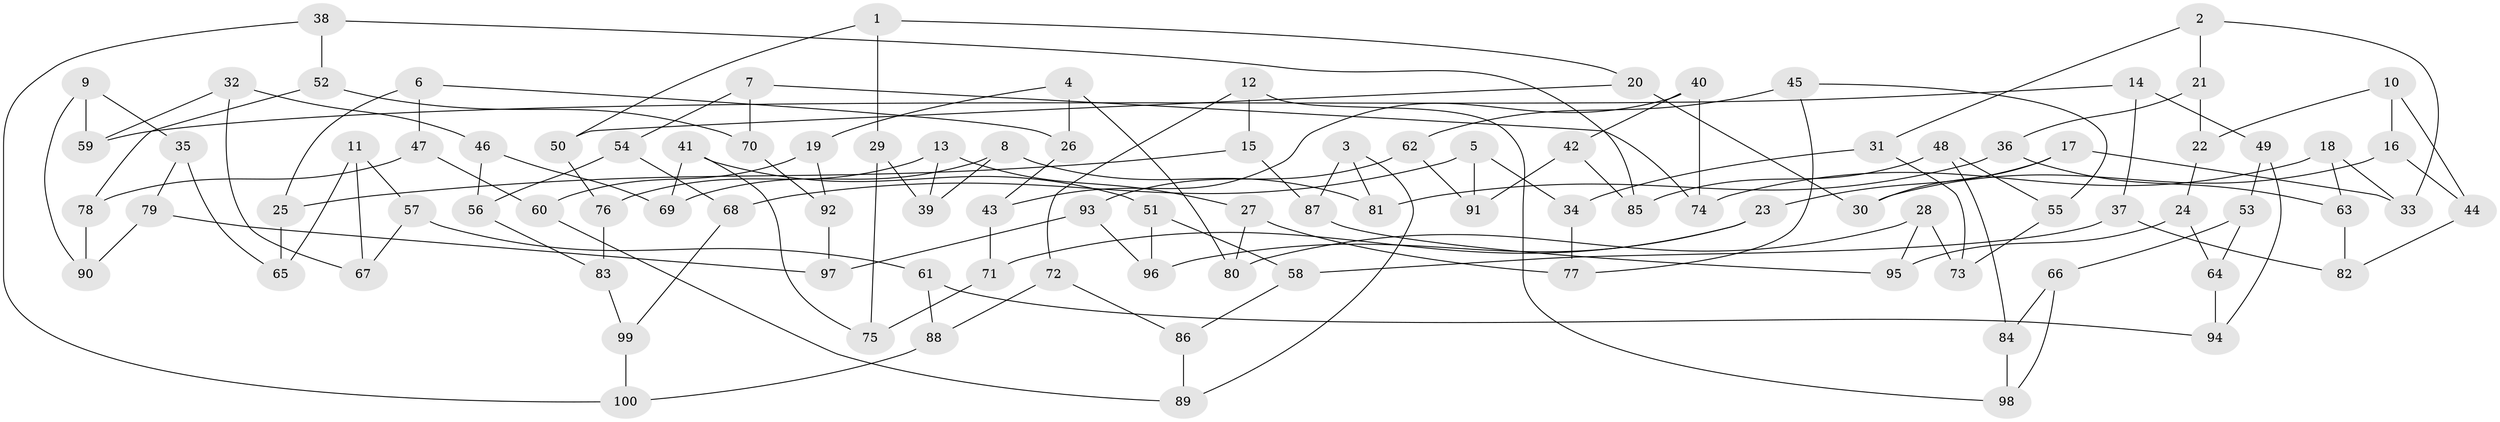 // Generated by graph-tools (version 1.1) at 2025/11/02/21/25 10:11:15]
// undirected, 100 vertices, 150 edges
graph export_dot {
graph [start="1"]
  node [color=gray90,style=filled];
  1;
  2;
  3;
  4;
  5;
  6;
  7;
  8;
  9;
  10;
  11;
  12;
  13;
  14;
  15;
  16;
  17;
  18;
  19;
  20;
  21;
  22;
  23;
  24;
  25;
  26;
  27;
  28;
  29;
  30;
  31;
  32;
  33;
  34;
  35;
  36;
  37;
  38;
  39;
  40;
  41;
  42;
  43;
  44;
  45;
  46;
  47;
  48;
  49;
  50;
  51;
  52;
  53;
  54;
  55;
  56;
  57;
  58;
  59;
  60;
  61;
  62;
  63;
  64;
  65;
  66;
  67;
  68;
  69;
  70;
  71;
  72;
  73;
  74;
  75;
  76;
  77;
  78;
  79;
  80;
  81;
  82;
  83;
  84;
  85;
  86;
  87;
  88;
  89;
  90;
  91;
  92;
  93;
  94;
  95;
  96;
  97;
  98;
  99;
  100;
  1 -- 20;
  1 -- 50;
  1 -- 29;
  2 -- 33;
  2 -- 31;
  2 -- 21;
  3 -- 89;
  3 -- 81;
  3 -- 87;
  4 -- 19;
  4 -- 80;
  4 -- 26;
  5 -- 34;
  5 -- 91;
  5 -- 68;
  6 -- 26;
  6 -- 47;
  6 -- 25;
  7 -- 74;
  7 -- 70;
  7 -- 54;
  8 -- 39;
  8 -- 69;
  8 -- 81;
  9 -- 90;
  9 -- 35;
  9 -- 59;
  10 -- 44;
  10 -- 22;
  10 -- 16;
  11 -- 65;
  11 -- 67;
  11 -- 57;
  12 -- 98;
  12 -- 72;
  12 -- 15;
  13 -- 39;
  13 -- 27;
  13 -- 76;
  14 -- 59;
  14 -- 37;
  14 -- 49;
  15 -- 87;
  15 -- 25;
  16 -- 30;
  16 -- 44;
  17 -- 33;
  17 -- 30;
  17 -- 23;
  18 -- 74;
  18 -- 63;
  18 -- 33;
  19 -- 92;
  19 -- 60;
  20 -- 30;
  20 -- 50;
  21 -- 22;
  21 -- 36;
  22 -- 24;
  23 -- 96;
  23 -- 71;
  24 -- 64;
  24 -- 95;
  25 -- 65;
  26 -- 43;
  27 -- 80;
  27 -- 77;
  28 -- 80;
  28 -- 73;
  28 -- 95;
  29 -- 75;
  29 -- 39;
  31 -- 34;
  31 -- 73;
  32 -- 59;
  32 -- 46;
  32 -- 67;
  34 -- 77;
  35 -- 79;
  35 -- 65;
  36 -- 81;
  36 -- 63;
  37 -- 58;
  37 -- 82;
  38 -- 85;
  38 -- 52;
  38 -- 100;
  40 -- 42;
  40 -- 43;
  40 -- 74;
  41 -- 69;
  41 -- 75;
  41 -- 51;
  42 -- 85;
  42 -- 91;
  43 -- 71;
  44 -- 82;
  45 -- 77;
  45 -- 55;
  45 -- 62;
  46 -- 56;
  46 -- 69;
  47 -- 60;
  47 -- 78;
  48 -- 55;
  48 -- 85;
  48 -- 84;
  49 -- 53;
  49 -- 94;
  50 -- 76;
  51 -- 58;
  51 -- 96;
  52 -- 78;
  52 -- 70;
  53 -- 64;
  53 -- 66;
  54 -- 68;
  54 -- 56;
  55 -- 73;
  56 -- 83;
  57 -- 67;
  57 -- 61;
  58 -- 86;
  60 -- 89;
  61 -- 88;
  61 -- 94;
  62 -- 93;
  62 -- 91;
  63 -- 82;
  64 -- 94;
  66 -- 98;
  66 -- 84;
  68 -- 99;
  70 -- 92;
  71 -- 75;
  72 -- 86;
  72 -- 88;
  76 -- 83;
  78 -- 90;
  79 -- 90;
  79 -- 97;
  83 -- 99;
  84 -- 98;
  86 -- 89;
  87 -- 95;
  88 -- 100;
  92 -- 97;
  93 -- 97;
  93 -- 96;
  99 -- 100;
}
